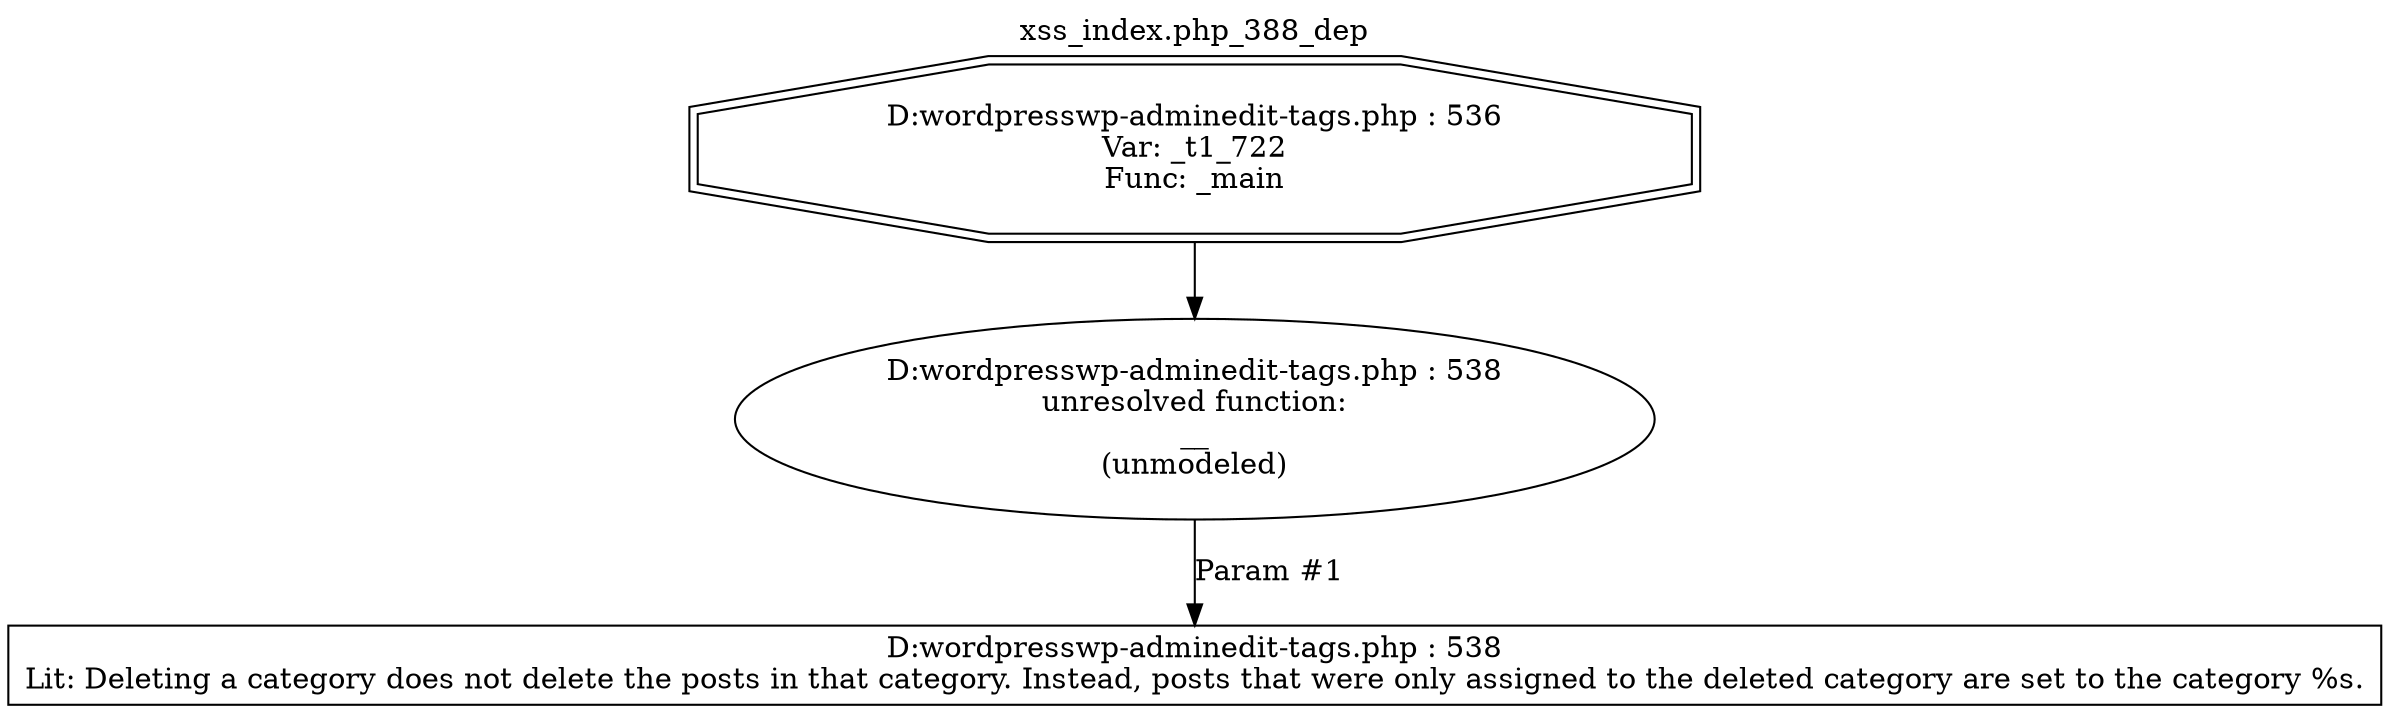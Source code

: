 digraph cfg {
  label="xss_index.php_388_dep";
  labelloc=t;
  n1 [shape=doubleoctagon, label="D:\wordpress\wp-admin\edit-tags.php : 536\nVar: _t1_722\nFunc: _main\n"];
  n2 [shape=ellipse, label="D:\wordpress\wp-admin\edit-tags.php : 538\nunresolved function:\n__\n(unmodeled)\n"];
  n3 [shape=box, label="D:\wordpress\wp-admin\edit-tags.php : 538\nLit: Deleting a category does not delete the posts in that category. Instead, posts that were only assigned to the deleted category are set to the category %s.\n"];
  n1 -> n2;
  n2 -> n3[label="Param #1"];
}
